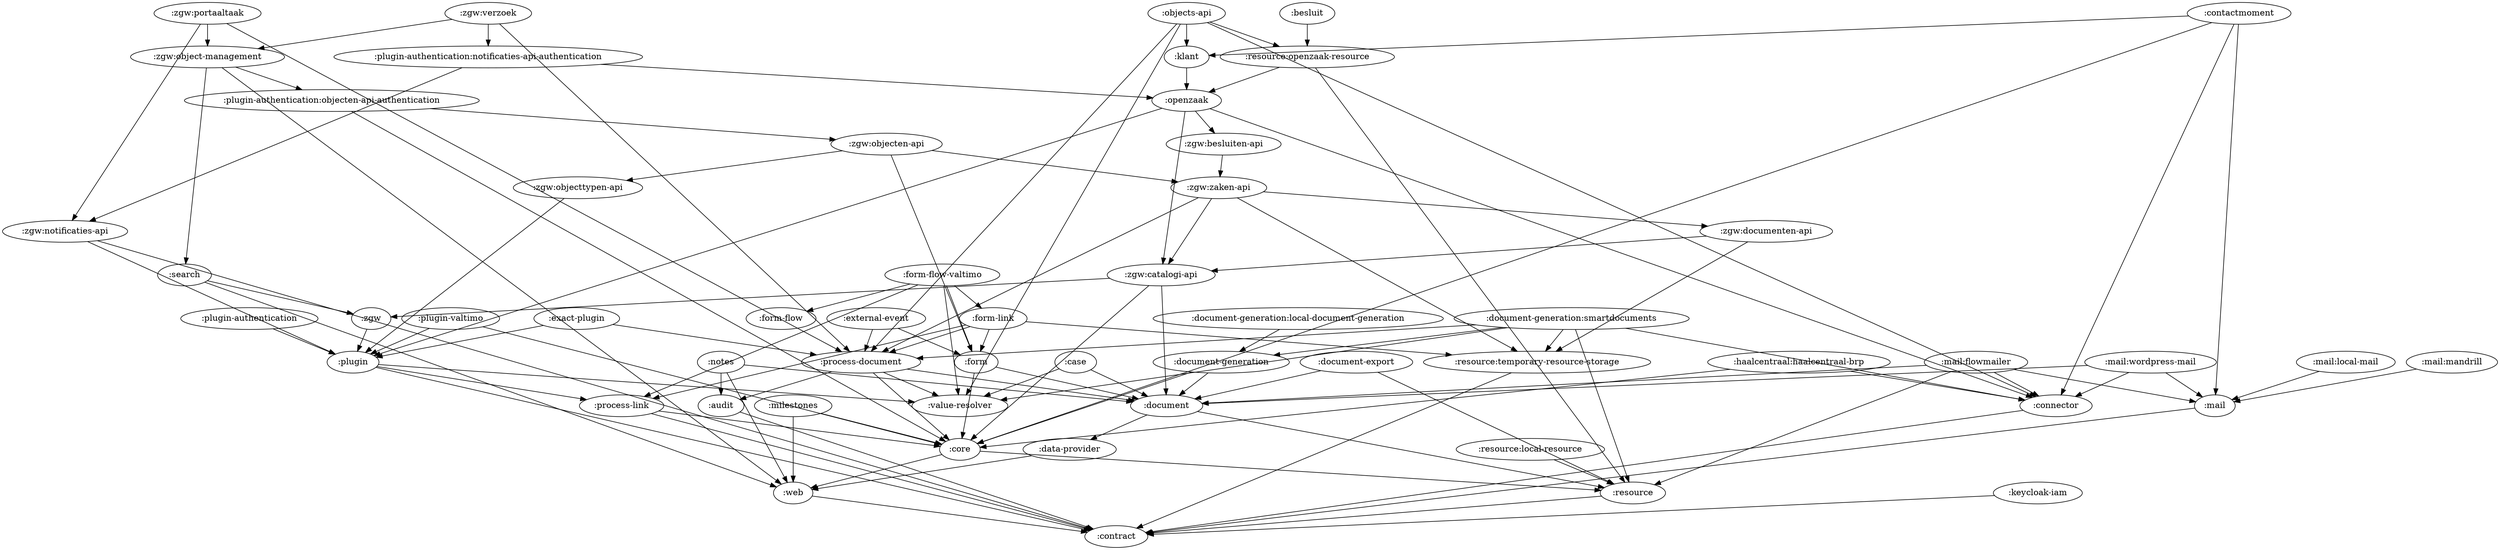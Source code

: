 digraph G {
splines="line"

":audit" -> ":contract"
":besluit" -> ":resource:openzaak-resource"
":resource:openzaak-resource" -> ":resource"
":resource:openzaak-resource" -> ":openzaak"
":resource" -> ":contract"
":openzaak" -> ":connector"
":openzaak" -> ":plugin"
":openzaak" -> ":zgw:catalogi-api"
":openzaak" -> ":zgw:besluiten-api"
":case" -> ":document"
":case" -> ":value-resolver"
":document" -> ":data-provider"
":document" -> ":resource"
":data-provider" -> ":web"
":connector" -> ":contract"
":contactmoment" -> ":connector"
":contactmoment" -> ":core"
":contactmoment" -> ":klant"
":contactmoment" -> ":mail"
":core" -> ":resource"
":core" -> ":web"
":klant" -> ":openzaak"
":mail" -> ":contract"
":web" -> ":contract"
":document-export" -> ":document"
":document-export" -> ":resource"
":document-generation" -> ":core"
":document-generation" -> ":document"
":exact-plugin" -> ":process-document"
":exact-plugin" -> ":plugin"
":process-document" -> ":core"
":process-document" -> ":document"
":process-document" -> ":audit"
":process-document" -> ":value-resolver"
":plugin" -> ":process-link"
":plugin" -> ":contract"
":plugin" -> ":value-resolver"
":process-link" -> ":contract"
":process-link" -> ":core"
":external-event" -> ":process-document"
":external-event" -> ":form"
":form" -> ":core"
":form" -> ":document"
":form-flow-valtimo" -> ":form-flow"
":form-flow-valtimo" -> ":form"
":form-flow-valtimo" -> ":form-link"
":form-flow-valtimo" -> ":value-resolver"
":form-flow-valtimo" -> ":process-link"
":form-link" -> ":process-document"
":form-link" -> ":form"
":form-link" -> ":resource:temporary-resource-storage"
":form-link" -> ":process-link"
":resource:temporary-resource-storage" -> ":contract"
":keycloak-iam" -> ":contract"
":zgw:catalogi-api" -> ":core"
":zgw:catalogi-api" -> ":document"
":zgw:catalogi-api" -> ":zgw"
":zgw:besluiten-api" -> ":zgw:zaken-api"
":milestones" -> ":core"
":milestones" -> ":web"
":notes" -> ":audit"
":notes" -> ":document"
":notes" -> ":web"
":objects-api" -> ":connector"
":objects-api" -> ":process-document"
":objects-api" -> ":klant"
":objects-api" -> ":resource:openzaak-resource"
":objects-api" -> ":value-resolver"
":zgw" -> ":plugin"
":zgw:zaken-api" -> ":process-document"
":zgw:zaken-api" -> ":resource:temporary-resource-storage"
":zgw:zaken-api" -> ":zgw:catalogi-api"
":zgw:zaken-api" -> ":zgw:documenten-api"
":plugin-authentication" -> ":plugin"
":plugin-valtimo" -> ":plugin"
":plugin-valtimo" -> ":core"
":search" -> ":web"
":search" -> ":zgw"
":document-generation:smartdocuments" -> ":connector"
":document-generation:smartdocuments" -> ":document-generation"
":document-generation:smartdocuments" -> ":process-document"
":document-generation:smartdocuments" -> ":resource"
":document-generation:smartdocuments" -> ":resource:temporary-resource-storage"
":document-generation:smartdocuments" -> ":value-resolver"
":haalcentraal:haalcentraal-brp" -> ":core"
":haalcentraal:haalcentraal-brp" -> ":connector"
":mail:local-mail" -> ":mail"
":plugin-authentication:notificaties-api-authentication" -> ":openzaak"
":plugin-authentication:notificaties-api-authentication" -> ":zgw:notificaties-api"
":plugin-authentication:objecten-api-authentication" -> ":core"
":plugin-authentication:objecten-api-authentication" -> ":zgw:objecten-api"
":zgw:documenten-api" -> ":resource:temporary-resource-storage"
":zgw:documenten-api" -> ":zgw:catalogi-api"
":zgw:notificaties-api" -> ":contract"
":zgw:notificaties-api" -> ":plugin"
":zgw:object-management" -> ":web"
":zgw:object-management" -> ":search"
":zgw:object-management" -> ":plugin-authentication:objecten-api-authentication"
":zgw:objecten-api" -> ":form"
":zgw:objecten-api" -> ":zgw:zaken-api"
":zgw:objecten-api" -> ":zgw:objecttypen-api"
":zgw:objecttypen-api" -> ":plugin"
":zgw:portaaltaak" -> ":process-document"
":zgw:portaaltaak" -> ":zgw:object-management"
":zgw:portaaltaak" -> ":zgw:notificaties-api"
":zgw:verzoek" -> ":process-document"
":zgw:verzoek" -> ":plugin-authentication:notificaties-api-authentication"
":zgw:verzoek" -> ":zgw:object-management"
":document-generation:local-document-generation" -> ":document-generation"
":resource:local-resource" -> ":resource"
":mail:flowmailer" -> ":mail"
":mail:flowmailer" -> ":connector"
":mail:flowmailer" -> ":document"
":mail:flowmailer" -> ":resource"
":mail:mandrill" -> ":mail"
":mail:wordpress-mail" -> ":mail"
":mail:wordpress-mail" -> ":connector"
":mail:wordpress-mail" -> ":document"
}